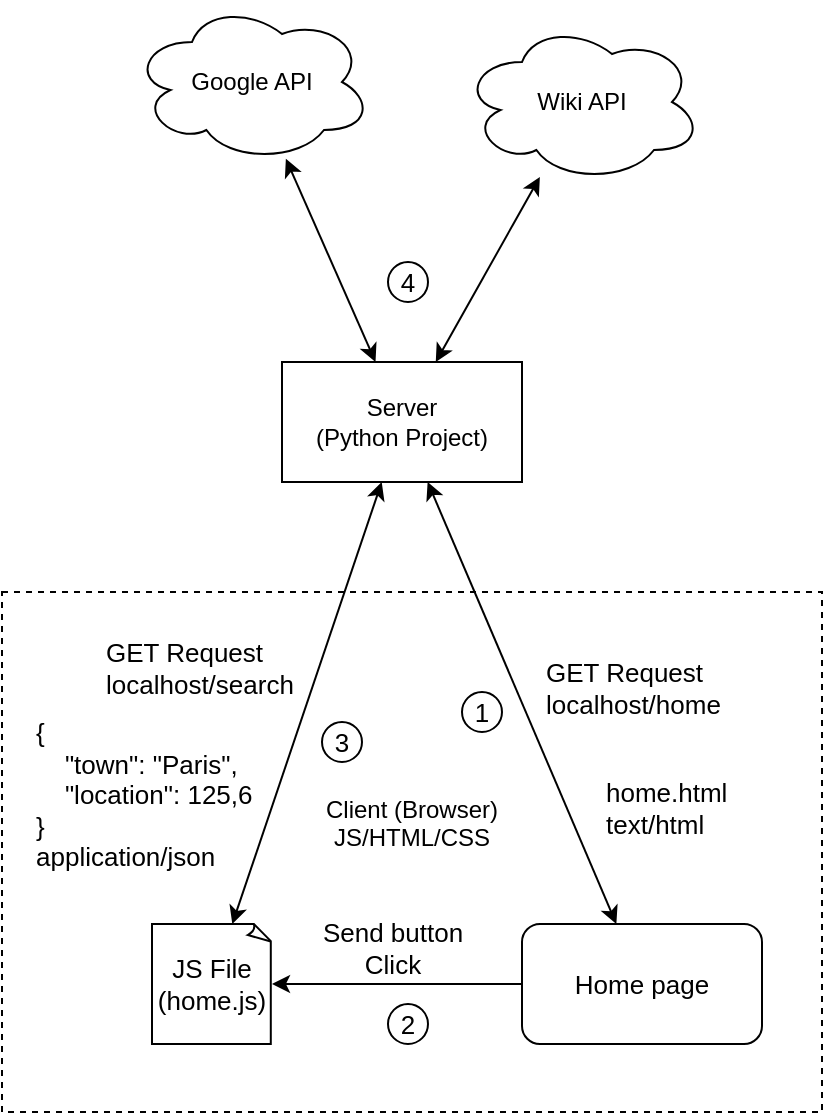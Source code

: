 <mxfile pages="1" version="11.2.1" type="github"><diagram id="FJVb2h1WVr8lThVB6vmx" name="Page-1"><mxGraphModel dx="865" dy="444" grid="1" gridSize="10" guides="1" tooltips="1" connect="1" arrows="1" fold="1" page="1" pageScale="1" pageWidth="2339" pageHeight="3300" math="0" shadow="0"><root><mxCell id="0"/><mxCell id="1" parent="0"/><mxCell id="4YV3JDkWZ_2RXlEapekp-5" style="rounded=0;orthogonalLoop=1;jettySize=auto;html=1;startArrow=classic;startFill=1;" edge="1" parent="1" source="4YV3JDkWZ_2RXlEapekp-1"><mxGeometry relative="1" as="geometry"><mxPoint x="554.688" y="305" as="targetPoint"/></mxGeometry></mxCell><mxCell id="4YV3JDkWZ_2RXlEapekp-1" value="Client (Browser)&lt;br&gt;JS/HTML/CSS&lt;br&gt;&lt;br&gt;&lt;br&gt;" style="whiteSpace=wrap;html=1;fillColor=none;dashed=1;" vertex="1" parent="1"><mxGeometry x="370" y="305" width="410" height="260" as="geometry"/></mxCell><mxCell id="4YV3JDkWZ_2RXlEapekp-2" value="Server&lt;br&gt;(Python Project)" style="rounded=0;whiteSpace=wrap;html=1;" vertex="1" parent="1"><mxGeometry x="510" y="190" width="120" height="60" as="geometry"/></mxCell><mxCell id="4YV3JDkWZ_2RXlEapekp-3" value="Wiki API" style="ellipse;shape=cloud;whiteSpace=wrap;html=1;" vertex="1" parent="1"><mxGeometry x="600" y="20" width="120" height="80" as="geometry"/></mxCell><mxCell id="4YV3JDkWZ_2RXlEapekp-4" value="Google API" style="ellipse;shape=cloud;whiteSpace=wrap;html=1;" vertex="1" parent="1"><mxGeometry x="435" y="10" width="120" height="80" as="geometry"/></mxCell><mxCell id="4YV3JDkWZ_2RXlEapekp-7" value="" style="endArrow=classic;startArrow=classic;html=1;fontSize=13;" edge="1" parent="1" source="4YV3JDkWZ_2RXlEapekp-2" target="4YV3JDkWZ_2RXlEapekp-3"><mxGeometry width="50" height="50" relative="1" as="geometry"><mxPoint x="680" y="250" as="sourcePoint"/><mxPoint x="730" y="200" as="targetPoint"/></mxGeometry></mxCell><mxCell id="4YV3JDkWZ_2RXlEapekp-8" value="" style="endArrow=classic;startArrow=classic;html=1;fontSize=13;" edge="1" parent="1" source="4YV3JDkWZ_2RXlEapekp-2" target="4YV3JDkWZ_2RXlEapekp-4"><mxGeometry width="50" height="50" relative="1" as="geometry"><mxPoint x="480" y="360" as="sourcePoint"/><mxPoint x="530" y="310" as="targetPoint"/></mxGeometry></mxCell><mxCell id="4YV3JDkWZ_2RXlEapekp-10" style="rounded=0;orthogonalLoop=1;jettySize=auto;html=1;startArrow=classic;startFill=1;fontSize=13;" edge="1" parent="1" source="4YV3JDkWZ_2RXlEapekp-9" target="4YV3JDkWZ_2RXlEapekp-2"><mxGeometry relative="1" as="geometry"><mxPoint x="568.584" y="305" as="targetPoint"/></mxGeometry></mxCell><mxCell id="4YV3JDkWZ_2RXlEapekp-9" value="Home page" style="rounded=1;whiteSpace=wrap;html=1;fontSize=13;" vertex="1" parent="1"><mxGeometry x="630" y="471" width="120" height="60" as="geometry"/></mxCell><mxCell id="4YV3JDkWZ_2RXlEapekp-11" value="GET Request&lt;br&gt;&lt;span style=&quot;text-align: center ; white-space: normal&quot;&gt;localhost/home&lt;/span&gt;" style="text;html=1;resizable=0;points=[];autosize=1;align=left;verticalAlign=top;spacingTop=-4;fontSize=13;" vertex="1" parent="1"><mxGeometry x="640" y="335" width="100" height="30" as="geometry"/></mxCell><mxCell id="4YV3JDkWZ_2RXlEapekp-12" value="home.html&lt;br&gt;text/html" style="text;html=1;resizable=0;points=[];autosize=1;align=left;verticalAlign=top;spacingTop=-4;fontSize=13;" vertex="1" parent="1"><mxGeometry x="670" y="395" width="80" height="30" as="geometry"/></mxCell><mxCell id="4YV3JDkWZ_2RXlEapekp-13" value="JS File (home.js)" style="whiteSpace=wrap;html=1;shape=mxgraph.basic.document;fontSize=13;" vertex="1" parent="1"><mxGeometry x="445" y="471" width="60" height="60" as="geometry"/></mxCell><mxCell id="4YV3JDkWZ_2RXlEapekp-14" value="" style="endArrow=classic;html=1;fontSize=13;" edge="1" parent="1" source="4YV3JDkWZ_2RXlEapekp-9" target="4YV3JDkWZ_2RXlEapekp-13"><mxGeometry width="50" height="50" relative="1" as="geometry"><mxPoint x="580" y="575" as="sourcePoint"/><mxPoint x="630" y="525" as="targetPoint"/></mxGeometry></mxCell><mxCell id="4YV3JDkWZ_2RXlEapekp-15" value="Send button&lt;br&gt;Click" style="text;html=1;resizable=0;points=[];autosize=1;align=center;verticalAlign=top;spacingTop=-4;fontSize=13;" vertex="1" parent="1"><mxGeometry x="520" y="465" width="90" height="30" as="geometry"/></mxCell><mxCell id="4YV3JDkWZ_2RXlEapekp-16" value="" style="endArrow=classic;html=1;fontSize=13;startArrow=classic;startFill=1;" edge="1" parent="1" source="4YV3JDkWZ_2RXlEapekp-13" target="4YV3JDkWZ_2RXlEapekp-2"><mxGeometry width="50" height="50" relative="1" as="geometry"><mxPoint x="400" y="425" as="sourcePoint"/><mxPoint x="540.044" y="305" as="targetPoint"/></mxGeometry></mxCell><mxCell id="4YV3JDkWZ_2RXlEapekp-17" value="GET Request&lt;br&gt;localhost/search" style="text;html=1;resizable=0;points=[];autosize=1;align=left;verticalAlign=top;spacingTop=-4;fontSize=13;" vertex="1" parent="1"><mxGeometry x="420" y="325" width="110" height="30" as="geometry"/></mxCell><mxCell id="4YV3JDkWZ_2RXlEapekp-18" value="{&lt;br&gt;&amp;nbsp; &amp;nbsp; &quot;town&quot;: &quot;Paris&quot;,&lt;br&gt;&amp;nbsp; &amp;nbsp; &quot;location&quot;: 125,6&lt;br&gt;}&lt;br&gt;application/json" style="text;html=1;resizable=0;points=[];autosize=1;align=left;verticalAlign=top;spacingTop=-4;fontSize=13;" vertex="1" parent="1"><mxGeometry x="385" y="365" width="120" height="80" as="geometry"/></mxCell><mxCell id="4YV3JDkWZ_2RXlEapekp-19" value="1" style="ellipse;whiteSpace=wrap;html=1;aspect=fixed;fillColor=none;fontSize=13;align=center;" vertex="1" parent="1"><mxGeometry x="600" y="355" width="20" height="20" as="geometry"/></mxCell><mxCell id="4YV3JDkWZ_2RXlEapekp-21" value="2" style="ellipse;whiteSpace=wrap;html=1;aspect=fixed;fillColor=none;fontSize=13;align=center;" vertex="1" parent="1"><mxGeometry x="563" y="511" width="20" height="20" as="geometry"/></mxCell><mxCell id="4YV3JDkWZ_2RXlEapekp-22" value="3" style="ellipse;whiteSpace=wrap;html=1;aspect=fixed;fillColor=none;fontSize=13;align=center;" vertex="1" parent="1"><mxGeometry x="530" y="370" width="20" height="20" as="geometry"/></mxCell><mxCell id="4YV3JDkWZ_2RXlEapekp-24" value="4" style="ellipse;whiteSpace=wrap;html=1;aspect=fixed;fillColor=none;fontSize=13;align=center;" vertex="1" parent="1"><mxGeometry x="563" y="140" width="20" height="20" as="geometry"/></mxCell></root></mxGraphModel></diagram></mxfile>